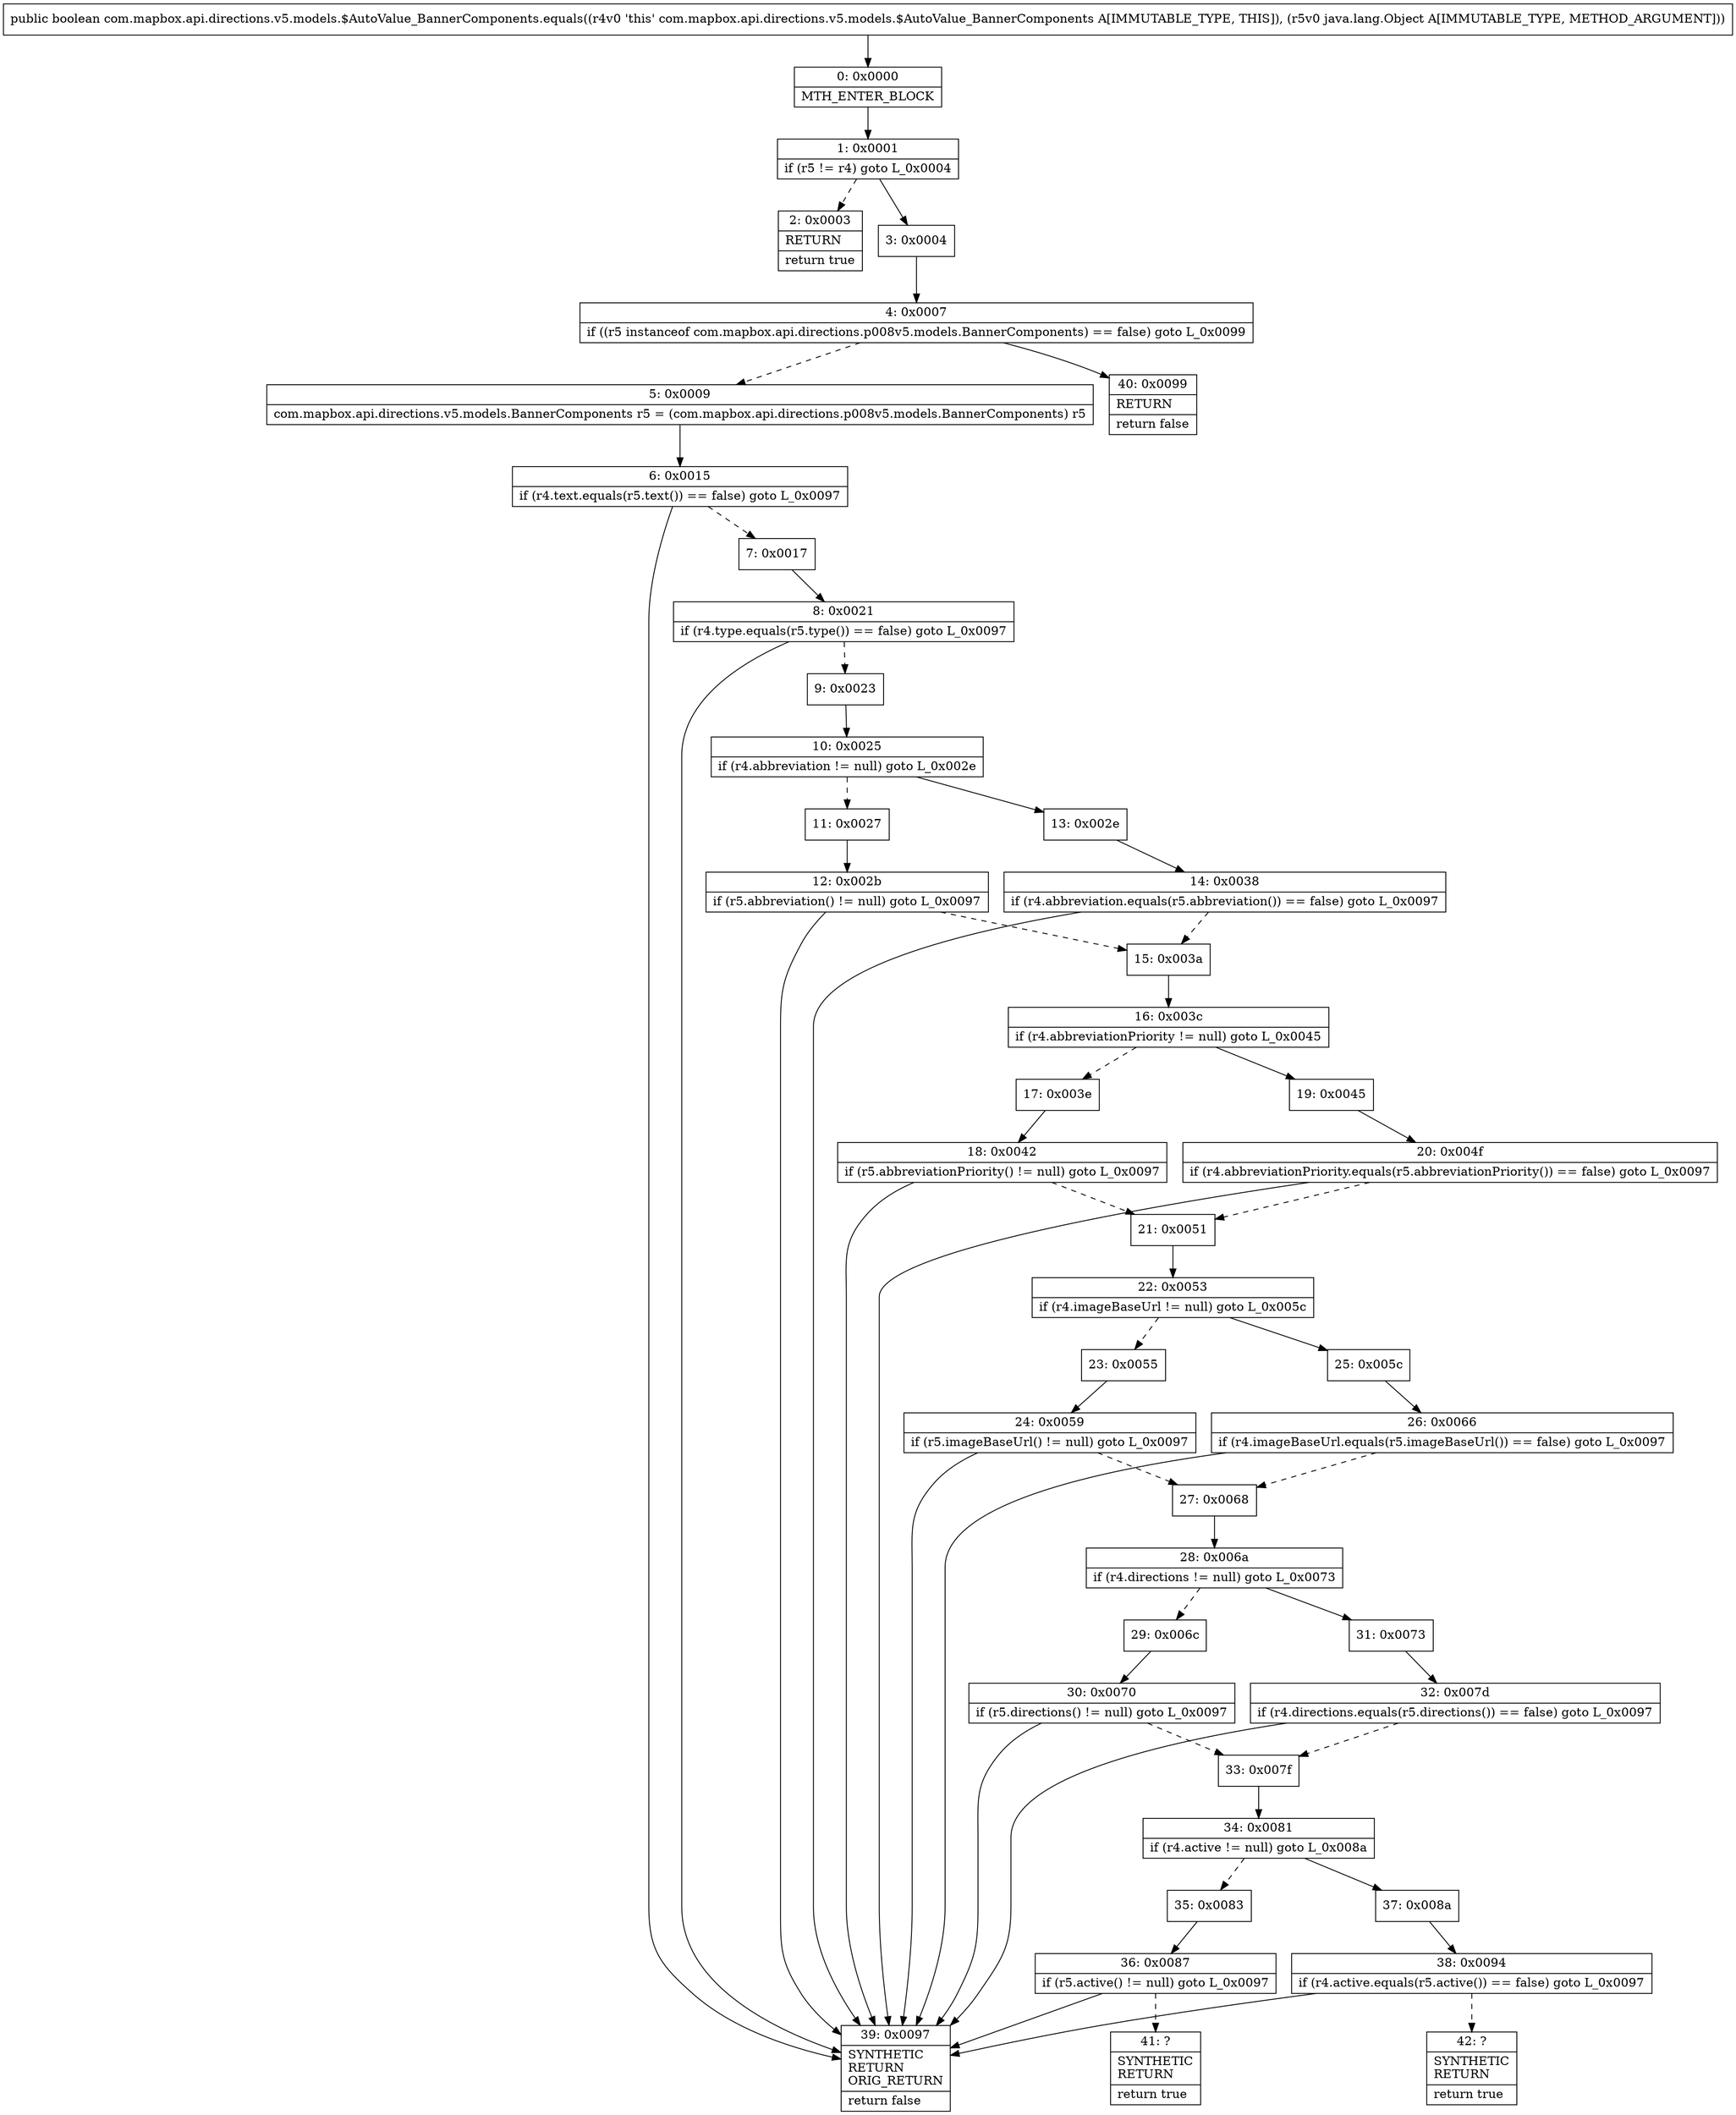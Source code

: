 digraph "CFG forcom.mapbox.api.directions.v5.models.$AutoValue_BannerComponents.equals(Ljava\/lang\/Object;)Z" {
Node_0 [shape=record,label="{0\:\ 0x0000|MTH_ENTER_BLOCK\l}"];
Node_1 [shape=record,label="{1\:\ 0x0001|if (r5 != r4) goto L_0x0004\l}"];
Node_2 [shape=record,label="{2\:\ 0x0003|RETURN\l|return true\l}"];
Node_3 [shape=record,label="{3\:\ 0x0004}"];
Node_4 [shape=record,label="{4\:\ 0x0007|if ((r5 instanceof com.mapbox.api.directions.p008v5.models.BannerComponents) == false) goto L_0x0099\l}"];
Node_5 [shape=record,label="{5\:\ 0x0009|com.mapbox.api.directions.v5.models.BannerComponents r5 = (com.mapbox.api.directions.p008v5.models.BannerComponents) r5\l}"];
Node_6 [shape=record,label="{6\:\ 0x0015|if (r4.text.equals(r5.text()) == false) goto L_0x0097\l}"];
Node_7 [shape=record,label="{7\:\ 0x0017}"];
Node_8 [shape=record,label="{8\:\ 0x0021|if (r4.type.equals(r5.type()) == false) goto L_0x0097\l}"];
Node_9 [shape=record,label="{9\:\ 0x0023}"];
Node_10 [shape=record,label="{10\:\ 0x0025|if (r4.abbreviation != null) goto L_0x002e\l}"];
Node_11 [shape=record,label="{11\:\ 0x0027}"];
Node_12 [shape=record,label="{12\:\ 0x002b|if (r5.abbreviation() != null) goto L_0x0097\l}"];
Node_13 [shape=record,label="{13\:\ 0x002e}"];
Node_14 [shape=record,label="{14\:\ 0x0038|if (r4.abbreviation.equals(r5.abbreviation()) == false) goto L_0x0097\l}"];
Node_15 [shape=record,label="{15\:\ 0x003a}"];
Node_16 [shape=record,label="{16\:\ 0x003c|if (r4.abbreviationPriority != null) goto L_0x0045\l}"];
Node_17 [shape=record,label="{17\:\ 0x003e}"];
Node_18 [shape=record,label="{18\:\ 0x0042|if (r5.abbreviationPriority() != null) goto L_0x0097\l}"];
Node_19 [shape=record,label="{19\:\ 0x0045}"];
Node_20 [shape=record,label="{20\:\ 0x004f|if (r4.abbreviationPriority.equals(r5.abbreviationPriority()) == false) goto L_0x0097\l}"];
Node_21 [shape=record,label="{21\:\ 0x0051}"];
Node_22 [shape=record,label="{22\:\ 0x0053|if (r4.imageBaseUrl != null) goto L_0x005c\l}"];
Node_23 [shape=record,label="{23\:\ 0x0055}"];
Node_24 [shape=record,label="{24\:\ 0x0059|if (r5.imageBaseUrl() != null) goto L_0x0097\l}"];
Node_25 [shape=record,label="{25\:\ 0x005c}"];
Node_26 [shape=record,label="{26\:\ 0x0066|if (r4.imageBaseUrl.equals(r5.imageBaseUrl()) == false) goto L_0x0097\l}"];
Node_27 [shape=record,label="{27\:\ 0x0068}"];
Node_28 [shape=record,label="{28\:\ 0x006a|if (r4.directions != null) goto L_0x0073\l}"];
Node_29 [shape=record,label="{29\:\ 0x006c}"];
Node_30 [shape=record,label="{30\:\ 0x0070|if (r5.directions() != null) goto L_0x0097\l}"];
Node_31 [shape=record,label="{31\:\ 0x0073}"];
Node_32 [shape=record,label="{32\:\ 0x007d|if (r4.directions.equals(r5.directions()) == false) goto L_0x0097\l}"];
Node_33 [shape=record,label="{33\:\ 0x007f}"];
Node_34 [shape=record,label="{34\:\ 0x0081|if (r4.active != null) goto L_0x008a\l}"];
Node_35 [shape=record,label="{35\:\ 0x0083}"];
Node_36 [shape=record,label="{36\:\ 0x0087|if (r5.active() != null) goto L_0x0097\l}"];
Node_37 [shape=record,label="{37\:\ 0x008a}"];
Node_38 [shape=record,label="{38\:\ 0x0094|if (r4.active.equals(r5.active()) == false) goto L_0x0097\l}"];
Node_39 [shape=record,label="{39\:\ 0x0097|SYNTHETIC\lRETURN\lORIG_RETURN\l|return false\l}"];
Node_40 [shape=record,label="{40\:\ 0x0099|RETURN\l|return false\l}"];
Node_41 [shape=record,label="{41\:\ ?|SYNTHETIC\lRETURN\l|return true\l}"];
Node_42 [shape=record,label="{42\:\ ?|SYNTHETIC\lRETURN\l|return true\l}"];
MethodNode[shape=record,label="{public boolean com.mapbox.api.directions.v5.models.$AutoValue_BannerComponents.equals((r4v0 'this' com.mapbox.api.directions.v5.models.$AutoValue_BannerComponents A[IMMUTABLE_TYPE, THIS]), (r5v0 java.lang.Object A[IMMUTABLE_TYPE, METHOD_ARGUMENT])) }"];
MethodNode -> Node_0;
Node_0 -> Node_1;
Node_1 -> Node_2[style=dashed];
Node_1 -> Node_3;
Node_3 -> Node_4;
Node_4 -> Node_5[style=dashed];
Node_4 -> Node_40;
Node_5 -> Node_6;
Node_6 -> Node_7[style=dashed];
Node_6 -> Node_39;
Node_7 -> Node_8;
Node_8 -> Node_9[style=dashed];
Node_8 -> Node_39;
Node_9 -> Node_10;
Node_10 -> Node_11[style=dashed];
Node_10 -> Node_13;
Node_11 -> Node_12;
Node_12 -> Node_39;
Node_12 -> Node_15[style=dashed];
Node_13 -> Node_14;
Node_14 -> Node_15[style=dashed];
Node_14 -> Node_39;
Node_15 -> Node_16;
Node_16 -> Node_17[style=dashed];
Node_16 -> Node_19;
Node_17 -> Node_18;
Node_18 -> Node_39;
Node_18 -> Node_21[style=dashed];
Node_19 -> Node_20;
Node_20 -> Node_21[style=dashed];
Node_20 -> Node_39;
Node_21 -> Node_22;
Node_22 -> Node_23[style=dashed];
Node_22 -> Node_25;
Node_23 -> Node_24;
Node_24 -> Node_39;
Node_24 -> Node_27[style=dashed];
Node_25 -> Node_26;
Node_26 -> Node_27[style=dashed];
Node_26 -> Node_39;
Node_27 -> Node_28;
Node_28 -> Node_29[style=dashed];
Node_28 -> Node_31;
Node_29 -> Node_30;
Node_30 -> Node_39;
Node_30 -> Node_33[style=dashed];
Node_31 -> Node_32;
Node_32 -> Node_33[style=dashed];
Node_32 -> Node_39;
Node_33 -> Node_34;
Node_34 -> Node_35[style=dashed];
Node_34 -> Node_37;
Node_35 -> Node_36;
Node_36 -> Node_39;
Node_36 -> Node_41[style=dashed];
Node_37 -> Node_38;
Node_38 -> Node_39;
Node_38 -> Node_42[style=dashed];
}

